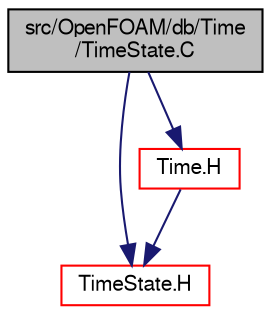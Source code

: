 digraph "src/OpenFOAM/db/Time/TimeState.C"
{
  bgcolor="transparent";
  edge [fontname="FreeSans",fontsize="10",labelfontname="FreeSans",labelfontsize="10"];
  node [fontname="FreeSans",fontsize="10",shape=record];
  Node0 [label="src/OpenFOAM/db/Time\l/TimeState.C",height=0.2,width=0.4,color="black", fillcolor="grey75", style="filled", fontcolor="black"];
  Node0 -> Node1 [color="midnightblue",fontsize="10",style="solid",fontname="FreeSans"];
  Node1 [label="TimeState.H",height=0.2,width=0.4,color="red",URL="$a09332.html"];
  Node0 -> Node99 [color="midnightblue",fontsize="10",style="solid",fontname="FreeSans"];
  Node99 [label="Time.H",height=0.2,width=0.4,color="red",URL="$a09311.html"];
  Node99 -> Node1 [color="midnightblue",fontsize="10",style="solid",fontname="FreeSans"];
}

